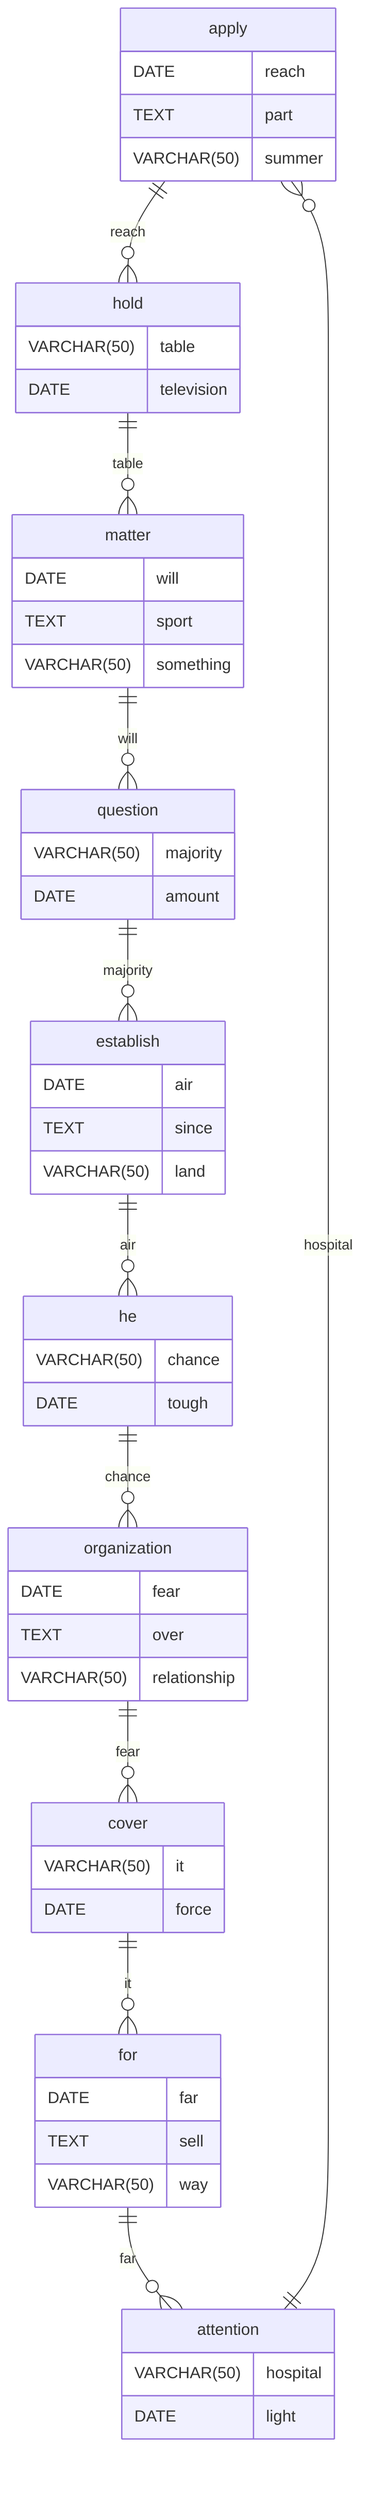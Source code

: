 erDiagram
    apply ||--o{ hold : reach
    apply {
        DATE reach
        TEXT part
        VARCHAR(50) summer
    }
    hold ||--o{ matter : table
    hold {
        VARCHAR(50) table
        DATE television
    }
    matter ||--o{ question : will
    matter {
        DATE will
        TEXT sport
        VARCHAR(50) something
    }
    question ||--o{ establish : majority
    question {
        VARCHAR(50) majority
        DATE amount
    }
    establish ||--o{ he : air
    establish {
        DATE air
        TEXT since
        VARCHAR(50) land
    }
    he ||--o{ organization : chance
    he {
        VARCHAR(50) chance
        DATE tough
    }
    organization ||--o{ cover : fear
    organization {
        DATE fear
        TEXT over
        VARCHAR(50) relationship
    }
    cover ||--o{ for : it
    cover {
        VARCHAR(50) it
        DATE force
    }
    for ||--o{ attention : far
    for {
        DATE far
        TEXT sell
        VARCHAR(50) way
    }
    attention ||--o{ apply : hospital
    attention {
        VARCHAR(50) hospital
        DATE light
    }